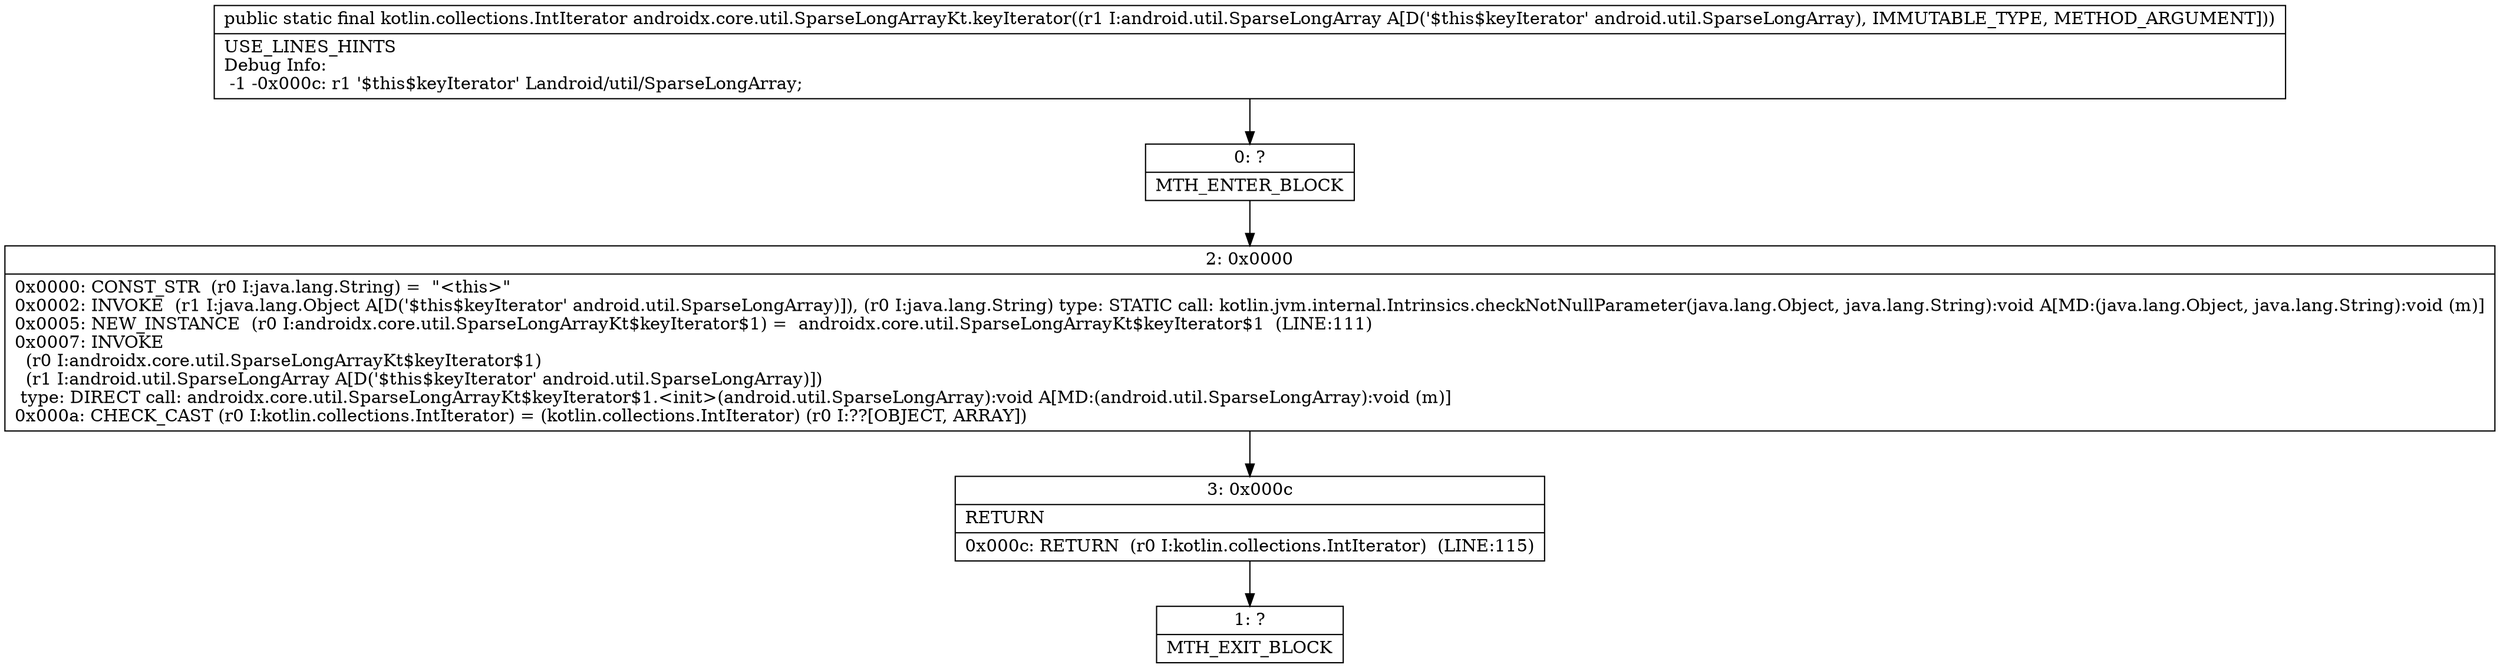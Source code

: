 digraph "CFG forandroidx.core.util.SparseLongArrayKt.keyIterator(Landroid\/util\/SparseLongArray;)Lkotlin\/collections\/IntIterator;" {
Node_0 [shape=record,label="{0\:\ ?|MTH_ENTER_BLOCK\l}"];
Node_2 [shape=record,label="{2\:\ 0x0000|0x0000: CONST_STR  (r0 I:java.lang.String) =  \"\<this\>\" \l0x0002: INVOKE  (r1 I:java.lang.Object A[D('$this$keyIterator' android.util.SparseLongArray)]), (r0 I:java.lang.String) type: STATIC call: kotlin.jvm.internal.Intrinsics.checkNotNullParameter(java.lang.Object, java.lang.String):void A[MD:(java.lang.Object, java.lang.String):void (m)]\l0x0005: NEW_INSTANCE  (r0 I:androidx.core.util.SparseLongArrayKt$keyIterator$1) =  androidx.core.util.SparseLongArrayKt$keyIterator$1  (LINE:111)\l0x0007: INVOKE  \l  (r0 I:androidx.core.util.SparseLongArrayKt$keyIterator$1)\l  (r1 I:android.util.SparseLongArray A[D('$this$keyIterator' android.util.SparseLongArray)])\l type: DIRECT call: androidx.core.util.SparseLongArrayKt$keyIterator$1.\<init\>(android.util.SparseLongArray):void A[MD:(android.util.SparseLongArray):void (m)]\l0x000a: CHECK_CAST (r0 I:kotlin.collections.IntIterator) = (kotlin.collections.IntIterator) (r0 I:??[OBJECT, ARRAY]) \l}"];
Node_3 [shape=record,label="{3\:\ 0x000c|RETURN\l|0x000c: RETURN  (r0 I:kotlin.collections.IntIterator)  (LINE:115)\l}"];
Node_1 [shape=record,label="{1\:\ ?|MTH_EXIT_BLOCK\l}"];
MethodNode[shape=record,label="{public static final kotlin.collections.IntIterator androidx.core.util.SparseLongArrayKt.keyIterator((r1 I:android.util.SparseLongArray A[D('$this$keyIterator' android.util.SparseLongArray), IMMUTABLE_TYPE, METHOD_ARGUMENT]))  | USE_LINES_HINTS\lDebug Info:\l  \-1 \-0x000c: r1 '$this$keyIterator' Landroid\/util\/SparseLongArray;\l}"];
MethodNode -> Node_0;Node_0 -> Node_2;
Node_2 -> Node_3;
Node_3 -> Node_1;
}

